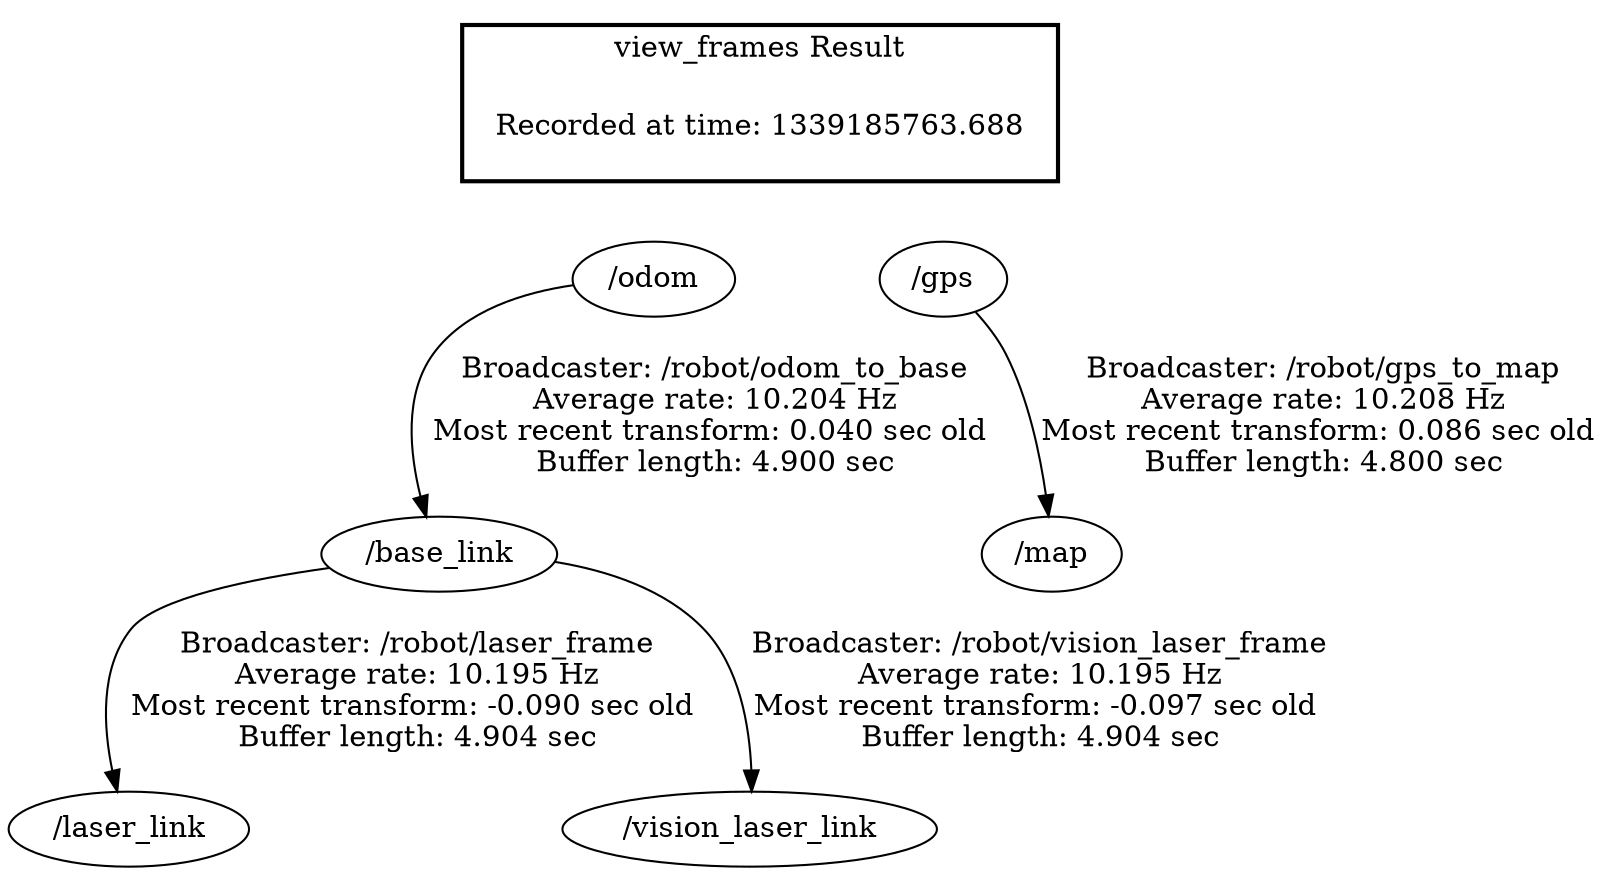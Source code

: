 digraph G {
"/odom" -> "/base_link"[label="Broadcaster: /robot/odom_to_base\nAverage rate: 10.204 Hz\nMost recent transform: 0.040 sec old \nBuffer length: 4.900 sec\n"];
"/base_link" -> "/laser_link"[label="Broadcaster: /robot/laser_frame\nAverage rate: 10.195 Hz\nMost recent transform: -0.090 sec old \nBuffer length: 4.904 sec\n"];
"/base_link" -> "/vision_laser_link"[label="Broadcaster: /robot/vision_laser_frame\nAverage rate: 10.195 Hz\nMost recent transform: -0.097 sec old \nBuffer length: 4.904 sec\n"];
"/gps" -> "/map"[label="Broadcaster: /robot/gps_to_map\nAverage rate: 10.208 Hz\nMost recent transform: 0.086 sec old \nBuffer length: 4.800 sec\n"];
edge [style=invis];
 subgraph cluster_legend { style=bold; color=black; label ="view_frames Result";
"Recorded at time: 1339185763.688"[ shape=plaintext ] ;
 }->"/odom";
edge [style=invis];
 subgraph cluster_legend { style=bold; color=black; label ="view_frames Result";
"Recorded at time: 1339185763.688"[ shape=plaintext ] ;
 }->"/gps";
}